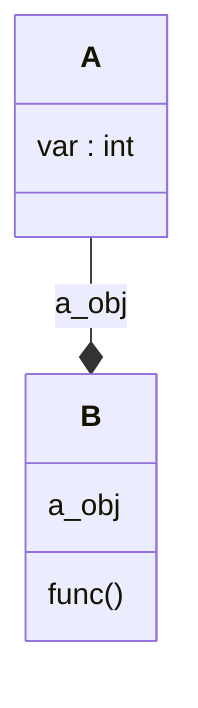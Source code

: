 classDiagram
  class A {
    var : int
  }
  class B {
    a_obj
    func()
  }
  A --* B : a_obj